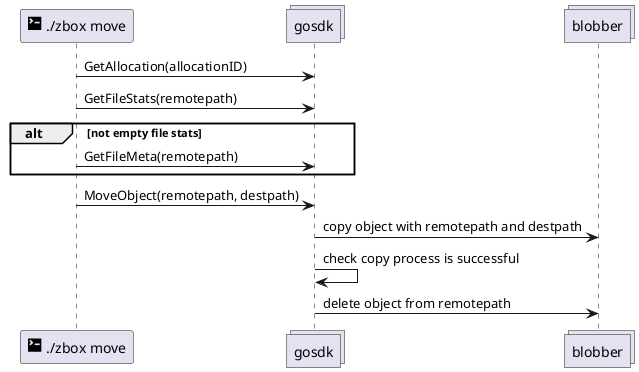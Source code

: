 @startuml
participant "<size:20><&terminal></size> ./zbox move" as cli
collections gosdk
collections blobber

cli -> gosdk: GetAllocation(allocationID)
cli -> gosdk: GetFileStats(remotepath)
alt not empty file stats
cli -> gosdk: GetFileMeta(remotepath)
end
cli -> gosdk: MoveObject(remotepath, destpath)

gosdk -> blobber: copy object with remotepath and destpath

gosdk -> gosdk: check copy process is successful

gosdk -> blobber: delete object from remotepath
@enduml
